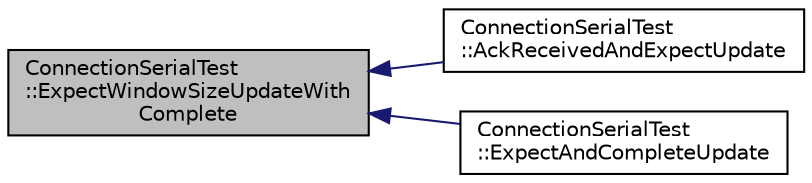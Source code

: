 digraph "ConnectionSerialTest::ExpectWindowSizeUpdateWithComplete"
{
 // INTERACTIVE_SVG=YES
  edge [fontname="Helvetica",fontsize="10",labelfontname="Helvetica",labelfontsize="10"];
  node [fontname="Helvetica",fontsize="10",shape=record];
  rankdir="LR";
  Node53 [label="ConnectionSerialTest\l::ExpectWindowSizeUpdateWith\lComplete",height=0.2,width=0.4,color="black", fillcolor="grey75", style="filled", fontcolor="black"];
  Node53 -> Node54 [dir="back",color="midnightblue",fontsize="10",style="solid",fontname="Helvetica"];
  Node54 [label="ConnectionSerialTest\l::AckReceivedAndExpectUpdate",height=0.2,width=0.4,color="black", fillcolor="white", style="filled",URL="$d9/d48/class_connection_serial_test.html#ae9dd641e94a0be9b7f135ee00cbf900f"];
  Node53 -> Node55 [dir="back",color="midnightblue",fontsize="10",style="solid",fontname="Helvetica"];
  Node55 [label="ConnectionSerialTest\l::ExpectAndCompleteUpdate",height=0.2,width=0.4,color="black", fillcolor="white", style="filled",URL="$d9/d48/class_connection_serial_test.html#a335522b92897be324cd6f0b6f41ce664"];
}
